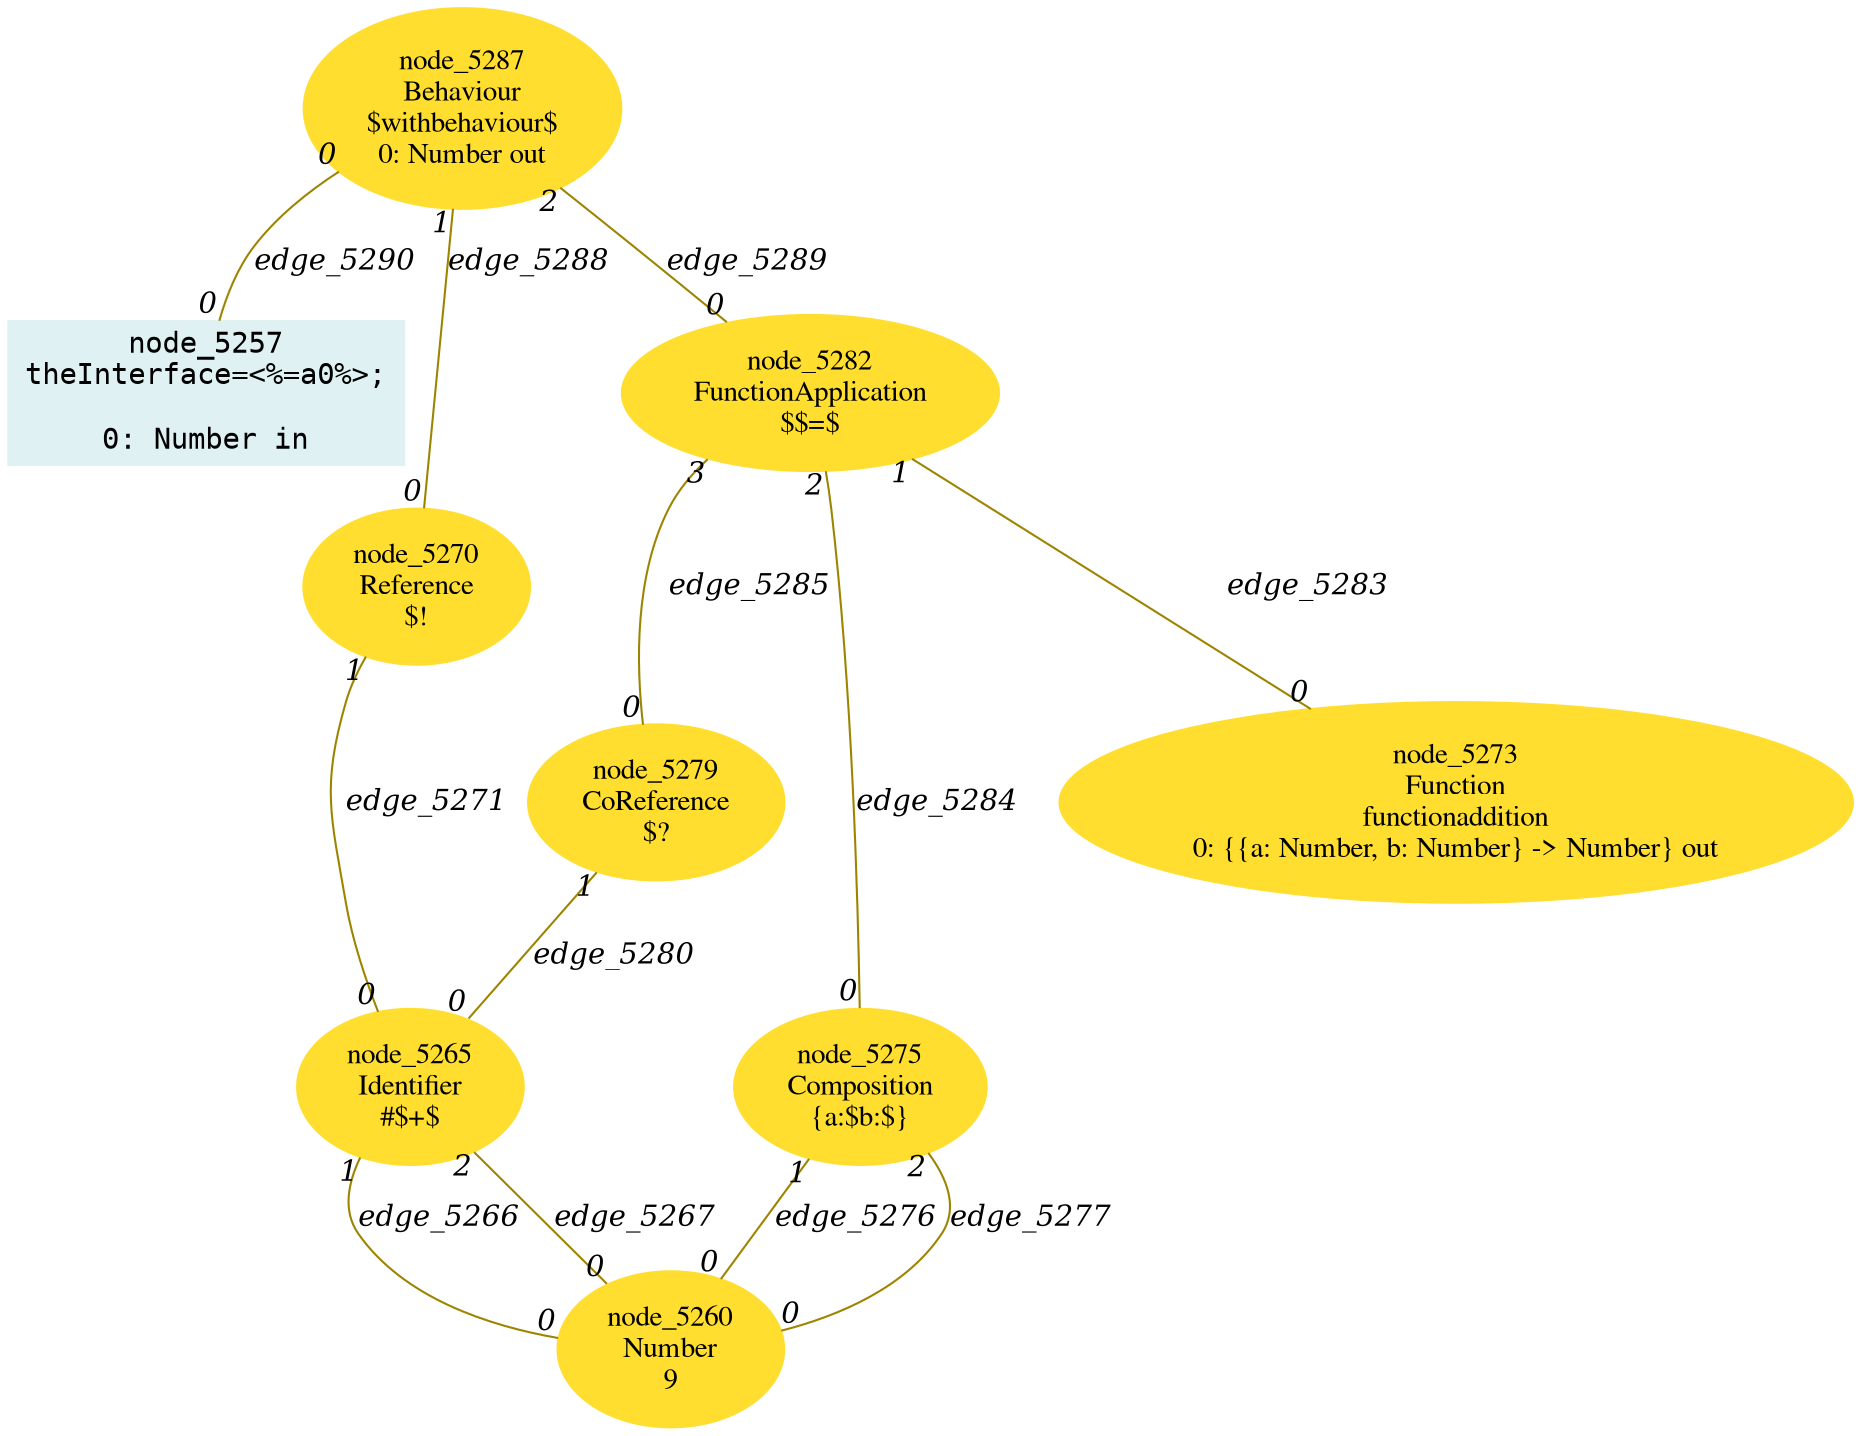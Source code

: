 digraph g{node_5257 [shape="box", style="filled", color="#dff1f2", fontname="Courier", label="node_5257
theInterface=<%=a0%>;

0: Number in" ]
node_5260 [shape="ellipse", style="filled", color="#ffde2f", fontname="Times", label="node_5260
Number
9
" ]
node_5265 [shape="ellipse", style="filled", color="#ffde2f", fontname="Times", label="node_5265
Identifier
#$+$
" ]
node_5270 [shape="ellipse", style="filled", color="#ffde2f", fontname="Times", label="node_5270
Reference
$!
" ]
node_5273 [shape="ellipse", style="filled", color="#ffde2f", fontname="Times", label="node_5273
Function
functionaddition
0: {{a: Number, b: Number} -> Number} out" ]
node_5275 [shape="ellipse", style="filled", color="#ffde2f", fontname="Times", label="node_5275
Composition
{a:$b:$}
" ]
node_5279 [shape="ellipse", style="filled", color="#ffde2f", fontname="Times", label="node_5279
CoReference
$?
" ]
node_5282 [shape="ellipse", style="filled", color="#ffde2f", fontname="Times", label="node_5282
FunctionApplication
$$=$
" ]
node_5287 [shape="ellipse", style="filled", color="#ffde2f", fontname="Times", label="node_5287
Behaviour
$withbehaviour$
0: Number out" ]
node_5265 -> node_5260 [dir=none, arrowHead=none, fontname="Times-Italic", arrowsize=1, color="#9d8400", label="edge_5266",  headlabel="0", taillabel="1" ]
node_5265 -> node_5260 [dir=none, arrowHead=none, fontname="Times-Italic", arrowsize=1, color="#9d8400", label="edge_5267",  headlabel="0", taillabel="2" ]
node_5270 -> node_5265 [dir=none, arrowHead=none, fontname="Times-Italic", arrowsize=1, color="#9d8400", label="edge_5271",  headlabel="0", taillabel="1" ]
node_5275 -> node_5260 [dir=none, arrowHead=none, fontname="Times-Italic", arrowsize=1, color="#9d8400", label="edge_5276",  headlabel="0", taillabel="1" ]
node_5275 -> node_5260 [dir=none, arrowHead=none, fontname="Times-Italic", arrowsize=1, color="#9d8400", label="edge_5277",  headlabel="0", taillabel="2" ]
node_5279 -> node_5265 [dir=none, arrowHead=none, fontname="Times-Italic", arrowsize=1, color="#9d8400", label="edge_5280",  headlabel="0", taillabel="1" ]
node_5282 -> node_5273 [dir=none, arrowHead=none, fontname="Times-Italic", arrowsize=1, color="#9d8400", label="edge_5283",  headlabel="0", taillabel="1" ]
node_5282 -> node_5275 [dir=none, arrowHead=none, fontname="Times-Italic", arrowsize=1, color="#9d8400", label="edge_5284",  headlabel="0", taillabel="2" ]
node_5282 -> node_5279 [dir=none, arrowHead=none, fontname="Times-Italic", arrowsize=1, color="#9d8400", label="edge_5285",  headlabel="0", taillabel="3" ]
node_5287 -> node_5270 [dir=none, arrowHead=none, fontname="Times-Italic", arrowsize=1, color="#9d8400", label="edge_5288",  headlabel="0", taillabel="1" ]
node_5287 -> node_5282 [dir=none, arrowHead=none, fontname="Times-Italic", arrowsize=1, color="#9d8400", label="edge_5289",  headlabel="0", taillabel="2" ]
node_5287 -> node_5257 [dir=none, arrowHead=none, fontname="Times-Italic", arrowsize=1, color="#9d8400", label="edge_5290",  headlabel="0", taillabel="0" ]
}
